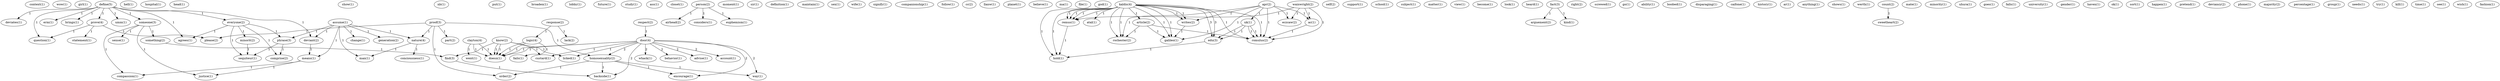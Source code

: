 digraph G {
  context [ label="context(1)" ];
  wow [ label="wow(1)" ];
  girl [ label="girl(1)" ];
  define [ label="define(5)" ];
  deviates [ label="deviates(1)" ];
  someone [ label="someone(3)" ];
  erm [ label="erm(1)" ];
  brings [ label="brings(1)" ];
  prove [ label="prove(4)" ];
  umm [ label="umm(1)" ];
  deviant [ label="deviant(2)" ];
  everyone [ label="everyone(2)" ];
  agrees [ label="agrees(1)" ];
  question [ label="question(1)" ];
  hell [ label="hell(1)" ];
  hospital [ label="hospital(1)" ];
  head [ label="head(1)" ];
  show [ label="show(1)" ];
  nb [ label="nb(1)" ];
  put [ label="put(1)" ];
  broaden [ label="broaden(1)" ];
  lobby [ label="lobby(1)" ];
  future [ label="future(1)" ];
  proof [ label="proof(3)" ];
  nature [ label="nature(4)" ];
  please [ label="please(2)" ];
  part [ label="part(2)" ];
  homosexuality [ label="homosexuality(2)" ];
  order [ label="order(2)" ];
  something [ label="something(2)" ];
  sense [ label="sense(1)" ];
  justice [ label="justice(1)" ];
  compassion [ label="compassion(1)" ];
  study [ label="study(1)" ];
  ass [ label="ass(1)" ];
  closet [ label="closet(1)" ];
  person [ label="person(2)" ];
  airhead [ label="airhead(2)" ];
  considers [ label="considers(1)" ];
  euphemism [ label="euphemism(1)" ];
  moment [ label="moment(1)" ];
  sir [ label="sir(1)" ];
  definition [ label="definition(1)" ];
  maintain [ label="maintain(1)" ];
  sex [ label="sex(1)" ];
  assume [ label="assume(1)" ];
  means [ label="means(1)" ];
  phrase [ label="phrase(3)" ];
  change [ label="change(1)" ];
  man [ label="man(1)" ];
  generation [ label="generation(2)" ];
  respect [ label="respect(2)" ];
  door [ label="door(4)" ];
  wife [ label="wife(1)" ];
  signify [ label="signify(1)" ];
  companionship [ label="companionship(1)" ];
  whack [ label="whack(1)" ];
  behavior [ label="behavior(1)" ];
  advise [ label="advise(1)" ];
  account [ label="account(1)" ];
  custard [ label="custard(1)" ];
  licked [ label="licked(1)" ];
  doesn [ label="doesn(1)" ];
  encourage [ label="encourage(1)" ];
  doesn [ label="doesn(1)" ];
  way [ label="way(1)" ];
  backside [ label="backside(1)" ];
  follow [ label="follow(1)" ];
  cc [ label="cc(2)" ];
  llanw [ label="llanw(1)" ];
  response [ label="response(2)" ];
  logic [ label="logic(4)" ];
  lack [ label="lack(2)" ];
  planet [ label="planet(1)" ];
  believe [ label="believe(1)" ];
  ma [ label="ma(1)" ];
  file [ label="file(1)" ];
  god [ label="god(1)" ];
  kaldis [ label="kaldis(1)" ];
  article [ label="article(2)" ];
  atal [ label="atal(1)" ];
  remus [ label="remus(1)" ];
  edu [ label="edu(3)" ];
  hold [ label="hold(1)" ];
  rochester [ label="rochester(2)" ];
  remus [ label="remus(1)" ];
  romulus [ label="romulus(2)" ];
  writes [ label="writes(2)" ];
  galileo [ label="galileo(1)" ];
  conciousness [ label="conciousness(1)" ];
  self [ label="self(2)" ];
  support [ label="support(1)" ];
  school [ label="school(1)" ];
  subject [ label="subject(1)" ];
  matter [ label="matter(1)" ];
  view [ label="view(1)" ];
  statement [ label="statement(1)" ];
  become [ label="become(1)" ];
  find [ label="find(3)" ];
  look [ label="look(1)" ];
  heard [ label="heard(1)" ];
  fact [ label="fact(3)" ];
  arguement [ label="arguement(2)" ];
  kind [ label="kind(1)" ];
  know [ label="know(2)" ];
  right [ label="right(2)" ];
  uk [ label="uk(1)" ];
  screwed [ label="screwed(1)" ];
  apr [ label="apr(2)" ];
  uk [ label="uk(1)" ];
  ac [ label="ac(1)" ];
  eczcaw [ label="eczcaw(2)" ];
  go [ label="go(1)" ];
  ability [ label="ability(1)" ];
  minorit [ label="minorit(2)" ];
  sequiteur [ label="sequiteur(1)" ];
  comprise [ label="comprise(2)" ];
  kaldis [ label="kaldis(4)" ];
  fails [ label="fails(1)" ];
  boobed [ label="boobed(1)" ];
  disparaging [ label="disparaging(1)" ];
  caifone [ label="caifone(1)" ];
  history [ label="history(1)" ];
  ar [ label="ar(1)" ];
  anything [ label="anything(1)" ];
  shows [ label="shows(1)" ];
  werth [ label="werth(1)" ];
  count [ label="count(2)" ];
  sweetheart [ label="sweetheart(2)" ];
  mate [ label="mate(1)" ];
  wow [ label="wow(1)" ];
  minority [ label="minority(1)" ];
  uhura [ label="uhura(1)" ];
  goes [ label="goes(1)" ];
  falls [ label="falls(1)" ];
  university [ label="university(1)" ];
  gender [ label="gender(1)" ];
  haven [ label="haven(1)" ];
  ok [ label="ok(1)" ];
  sort [ label="sort(1)" ];
  happen [ label="happen(1)" ];
  pretend [ label="pretend(1)" ];
  wainwright [ label="wainwright(2)" ];
  clayton [ label="clayton(4)" ];
  went [ label="went(1)" ];
  deviancy [ label="deviancy(2)" ];
  phone [ label="phone(1)" ];
  majority [ label="majority(2)" ];
  percentage [ label="percentage(1)" ];
  group [ label="group(1)" ];
  needs [ label="needs(1)" ];
  try [ label="try(1)" ];
  kill [ label="kill(1)" ];
  time [ label="time(1)" ];
  see [ label="see(1)" ];
  wish [ label="wish(1)" ];
  fashion [ label="fashion(1)" ];
  define -> deviates [ label="1" ];
  define -> someone [ label="1" ];
  define -> erm [ label="1" ];
  define -> brings [ label="1" ];
  define -> prove [ label="1" ];
  define -> umm [ label="1" ];
  define -> deviant [ label="1" ];
  define -> everyone [ label="1" ];
  define -> agrees [ label="1" ];
  define -> question [ label="1" ];
  proof -> nature [ label="1" ];
  proof -> please [ label="1" ];
  proof -> part [ label="1" ];
  proof -> homosexuality [ label="1" ];
  proof -> order [ label="1" ];
  someone -> something [ label="1" ];
  someone -> sense [ label="1" ];
  someone -> justice [ label="1" ];
  someone -> compassion [ label="1" ];
  person -> airhead [ label="1" ];
  person -> considers [ label="1" ];
  person -> euphemism [ label="1" ];
  assume -> nature [ label="1" ];
  assume -> deviant [ label="1" ];
  assume -> means [ label="1" ];
  assume -> phrase [ label="1" ];
  assume -> change [ label="1" ];
  assume -> man [ label="1" ];
  assume -> generation [ label="1" ];
  respect -> door [ label="1" ];
  door -> whack [ label="2" ];
  door -> behavior [ label="2" ];
  door -> advise [ label="2" ];
  door -> account [ label="2" ];
  door -> custard [ label="1" ];
  door -> licked [ label="1" ];
  door -> doesn [ label="1" ];
  door -> homosexuality [ label="2" ];
  door -> encourage [ label="2" ];
  door -> doesn [ label="1" ];
  door -> way [ label="2" ];
  door -> backside [ label="2" ];
  response -> logic [ label="1" ];
  response -> lack [ label="1" ];
  kaldis -> article [ label="1" ];
  kaldis -> atal [ label="1" ];
  kaldis -> remus [ label="1" ];
  kaldis -> edu [ label="3" ];
  kaldis -> hold [ label="1" ];
  kaldis -> rochester [ label="1" ];
  kaldis -> remus [ label="1" ];
  kaldis -> romulus [ label="1" ];
  kaldis -> writes [ label="1" ];
  kaldis -> galileo [ label="1" ];
  nature -> man [ label="1" ];
  nature -> conciousness [ label="1" ];
  article -> rochester [ label="1" ];
  article -> romulus [ label="1" ];
  article -> galileo [ label="1" ];
  prove -> please [ label="1" ];
  prove -> statement [ label="1" ];
  prove -> question [ label="1" ];
  something -> find [ label="1" ];
  fact -> arguement [ label="1" ];
  fact -> kind [ label="1" ];
  know -> custard [ label="1" ];
  know -> licked [ label="1" ];
  know -> doesn [ label="1" ];
  know -> doesn [ label="1" ];
  know -> find [ label="1" ];
  uk -> edu [ label="1" ];
  uk -> romulus [ label="1" ];
  apr -> uk [ label="1" ];
  apr -> rochester [ label="1" ];
  apr -> ac [ label="1" ];
  apr -> romulus [ label="1" ];
  apr -> writes [ label="1" ];
  apr -> eczcaw [ label="1" ];
  apr -> galileo [ label="1" ];
  deviant -> means [ label="1" ];
  everyone -> minorit [ label="1" ];
  everyone -> phrase [ label="1" ];
  everyone -> sequiteur [ label="1" ];
  everyone -> agrees [ label="1" ];
  everyone -> comprise [ label="1" ];
  kaldis -> remus [ label="1" ];
  kaldis -> edu [ label="3" ];
  kaldis -> hold [ label="1" ];
  kaldis -> rochester [ label="1" ];
  kaldis -> remus [ label="1" ];
  kaldis -> romulus [ label="1" ];
  kaldis -> writes [ label="1" ];
  kaldis -> galileo [ label="1" ];
  logic -> doesn [ label="1" ];
  logic -> doesn [ label="1" ];
  logic -> fails [ label="1" ];
  minorit -> sequiteur [ label="1" ];
  uk -> edu [ label="1" ];
  uk -> romulus [ label="1" ];
  means -> justice [ label="1" ];
  means -> compassion [ label="1" ];
  remus -> hold [ label="1" ];
  edu -> hold [ label="1" ];
  phrase -> sequiteur [ label="1" ];
  phrase -> comprise [ label="1" ];
  count -> sweetheart [ label="1" ];
  wainwright -> remus [ label="1" ];
  wainwright -> ac [ label="1" ];
  wainwright -> romulus [ label="1" ];
  wainwright -> eczcaw [ label="1" ];
  clayton -> doesn [ label="1" ];
  clayton -> went [ label="1" ];
  clayton -> doesn [ label="1" ];
  ac -> romulus [ label="1" ];
  homosexuality -> encourage [ label="1" ];
  homosexuality -> way [ label="1" ];
  homosexuality -> order [ label="1" ];
  homosexuality -> backside [ label="1" ];
  writes -> galileo [ label="1" ];
  find -> backside [ label="1" ];
}
